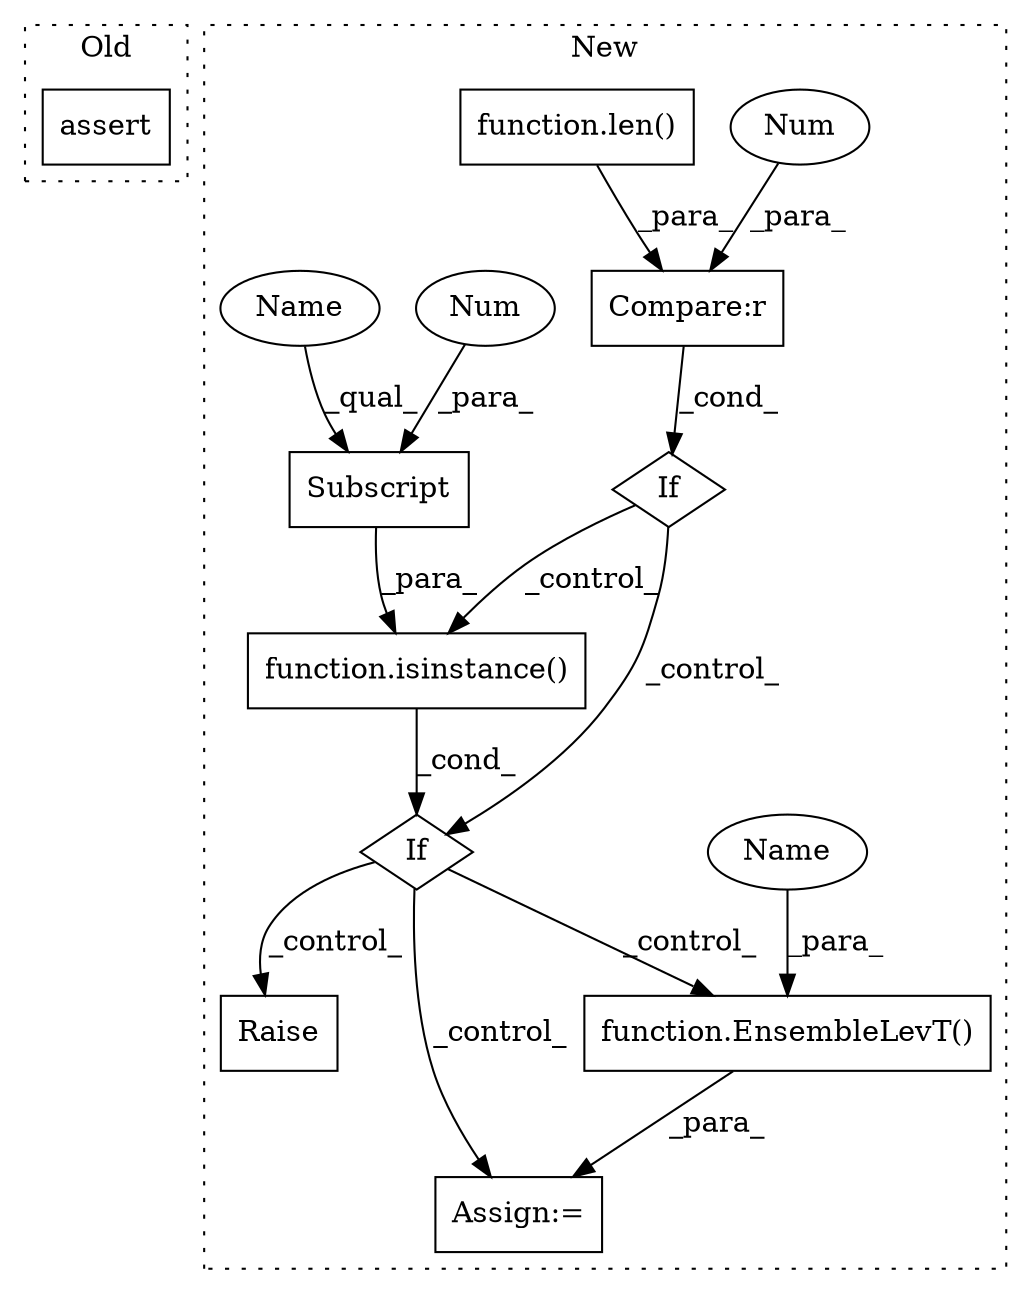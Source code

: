 digraph G {
subgraph cluster0 {
1 [label="assert" a="65" s="1654" l="7" shape="box"];
label = "Old";
style="dotted";
}
subgraph cluster1 {
2 [label="function.EnsembleLevT()" a="75" s="2024,2043" l="13,1" shape="box"];
3 [label="Subscript" a="63" s="1963,0" l="9,0" shape="box"];
4 [label="If" a="96" s="1770" l="3" shape="diamond"];
5 [label="Compare:r" a="40" s="1773" l="16" shape="box"];
6 [label="If" a="96" s="1952" l="0" shape="diamond"];
7 [label="Raise" a="91" s="2071" l="6" shape="box"];
8 [label="function.isinstance()" a="75" s="1952,2001" l="11,1" shape="box"];
9 [label="Num" a="76" s="1788" l="1" shape="ellipse"];
10 [label="Num" a="76" s="1970" l="1" shape="ellipse"];
11 [label="Assign:=" a="68" s="2021" l="3" shape="box"];
12 [label="function.len()" a="75" s="1773,1783" l="4,1" shape="box"];
13 [label="Name" a="87" s="2037" l="6" shape="ellipse"];
14 [label="Name" a="87" s="1963" l="6" shape="ellipse"];
label = "New";
style="dotted";
}
2 -> 11 [label="_para_"];
3 -> 8 [label="_para_"];
4 -> 8 [label="_control_"];
4 -> 6 [label="_control_"];
5 -> 4 [label="_cond_"];
6 -> 11 [label="_control_"];
6 -> 7 [label="_control_"];
6 -> 2 [label="_control_"];
8 -> 6 [label="_cond_"];
9 -> 5 [label="_para_"];
10 -> 3 [label="_para_"];
12 -> 5 [label="_para_"];
13 -> 2 [label="_para_"];
14 -> 3 [label="_qual_"];
}